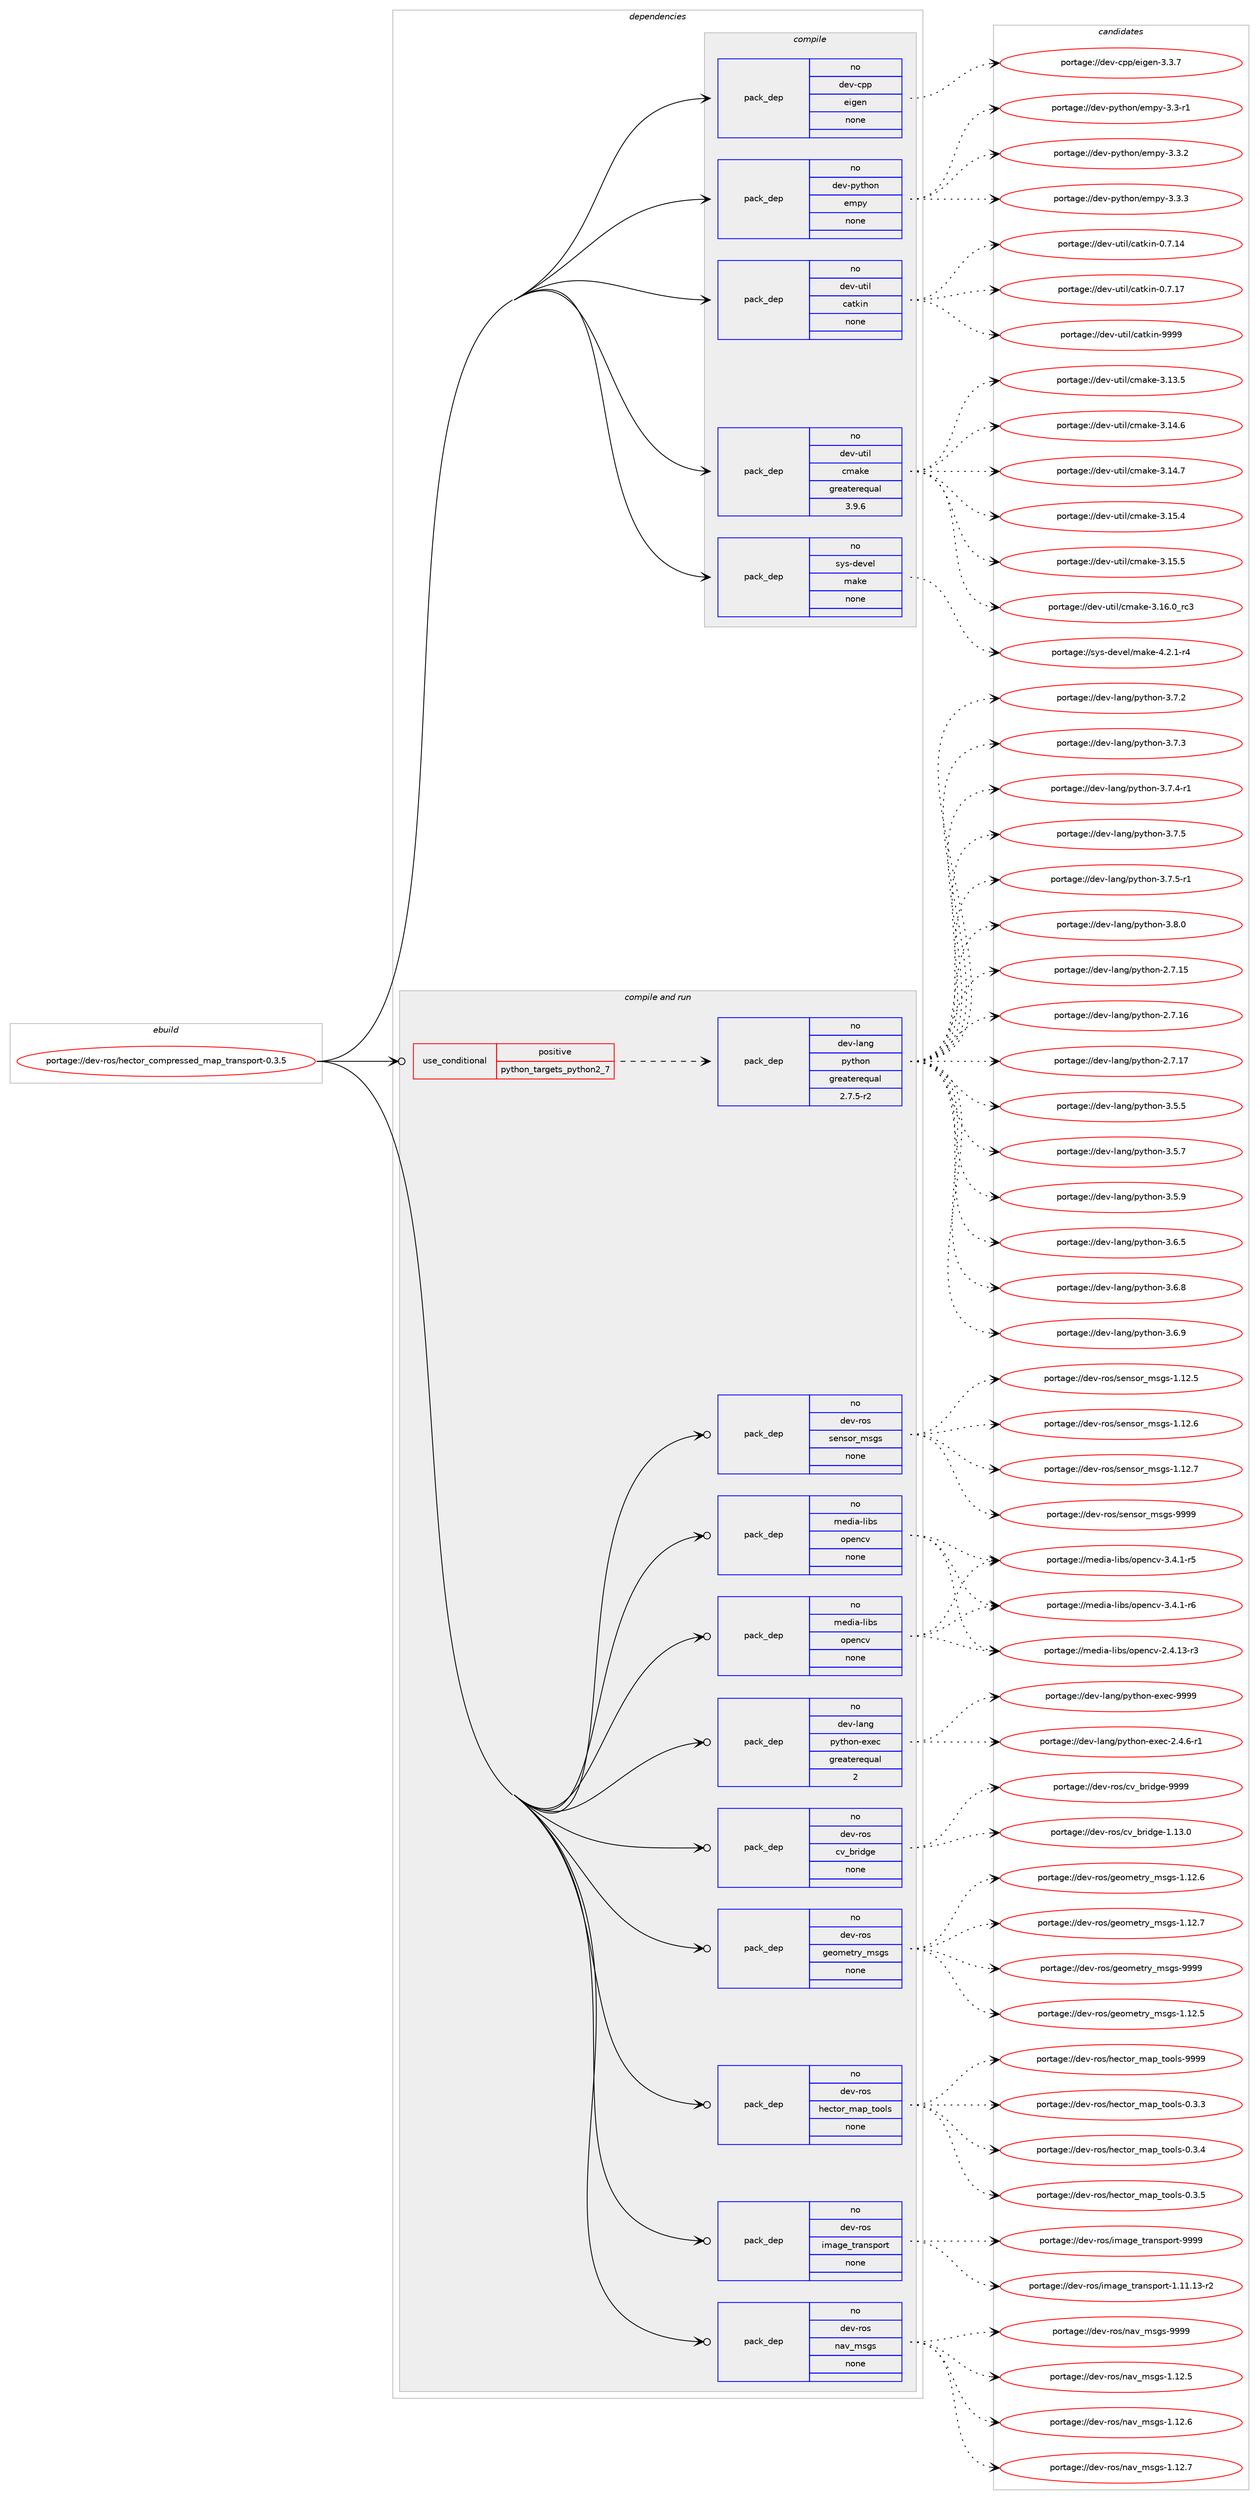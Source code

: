 digraph prolog {

# *************
# Graph options
# *************

newrank=true;
concentrate=true;
compound=true;
graph [rankdir=LR,fontname=Helvetica,fontsize=10,ranksep=1.5];#, ranksep=2.5, nodesep=0.2];
edge  [arrowhead=vee];
node  [fontname=Helvetica,fontsize=10];

# **********
# The ebuild
# **********

subgraph cluster_leftcol {
color=gray;
rank=same;
label=<<i>ebuild</i>>;
id [label="portage://dev-ros/hector_compressed_map_transport-0.3.5", color=red, width=4, href="../dev-ros/hector_compressed_map_transport-0.3.5.svg"];
}

# ****************
# The dependencies
# ****************

subgraph cluster_midcol {
color=gray;
label=<<i>dependencies</i>>;
subgraph cluster_compile {
fillcolor="#eeeeee";
style=filled;
label=<<i>compile</i>>;
subgraph pack142321 {
dependency188500 [label=<<TABLE BORDER="0" CELLBORDER="1" CELLSPACING="0" CELLPADDING="4" WIDTH="220"><TR><TD ROWSPAN="6" CELLPADDING="30">pack_dep</TD></TR><TR><TD WIDTH="110">no</TD></TR><TR><TD>dev-cpp</TD></TR><TR><TD>eigen</TD></TR><TR><TD>none</TD></TR><TR><TD></TD></TR></TABLE>>, shape=none, color=blue];
}
id:e -> dependency188500:w [weight=20,style="solid",arrowhead="vee"];
subgraph pack142322 {
dependency188501 [label=<<TABLE BORDER="0" CELLBORDER="1" CELLSPACING="0" CELLPADDING="4" WIDTH="220"><TR><TD ROWSPAN="6" CELLPADDING="30">pack_dep</TD></TR><TR><TD WIDTH="110">no</TD></TR><TR><TD>dev-python</TD></TR><TR><TD>empy</TD></TR><TR><TD>none</TD></TR><TR><TD></TD></TR></TABLE>>, shape=none, color=blue];
}
id:e -> dependency188501:w [weight=20,style="solid",arrowhead="vee"];
subgraph pack142323 {
dependency188502 [label=<<TABLE BORDER="0" CELLBORDER="1" CELLSPACING="0" CELLPADDING="4" WIDTH="220"><TR><TD ROWSPAN="6" CELLPADDING="30">pack_dep</TD></TR><TR><TD WIDTH="110">no</TD></TR><TR><TD>dev-util</TD></TR><TR><TD>catkin</TD></TR><TR><TD>none</TD></TR><TR><TD></TD></TR></TABLE>>, shape=none, color=blue];
}
id:e -> dependency188502:w [weight=20,style="solid",arrowhead="vee"];
subgraph pack142324 {
dependency188503 [label=<<TABLE BORDER="0" CELLBORDER="1" CELLSPACING="0" CELLPADDING="4" WIDTH="220"><TR><TD ROWSPAN="6" CELLPADDING="30">pack_dep</TD></TR><TR><TD WIDTH="110">no</TD></TR><TR><TD>dev-util</TD></TR><TR><TD>cmake</TD></TR><TR><TD>greaterequal</TD></TR><TR><TD>3.9.6</TD></TR></TABLE>>, shape=none, color=blue];
}
id:e -> dependency188503:w [weight=20,style="solid",arrowhead="vee"];
subgraph pack142325 {
dependency188504 [label=<<TABLE BORDER="0" CELLBORDER="1" CELLSPACING="0" CELLPADDING="4" WIDTH="220"><TR><TD ROWSPAN="6" CELLPADDING="30">pack_dep</TD></TR><TR><TD WIDTH="110">no</TD></TR><TR><TD>sys-devel</TD></TR><TR><TD>make</TD></TR><TR><TD>none</TD></TR><TR><TD></TD></TR></TABLE>>, shape=none, color=blue];
}
id:e -> dependency188504:w [weight=20,style="solid",arrowhead="vee"];
}
subgraph cluster_compileandrun {
fillcolor="#eeeeee";
style=filled;
label=<<i>compile and run</i>>;
subgraph cond42751 {
dependency188505 [label=<<TABLE BORDER="0" CELLBORDER="1" CELLSPACING="0" CELLPADDING="4"><TR><TD ROWSPAN="3" CELLPADDING="10">use_conditional</TD></TR><TR><TD>positive</TD></TR><TR><TD>python_targets_python2_7</TD></TR></TABLE>>, shape=none, color=red];
subgraph pack142326 {
dependency188506 [label=<<TABLE BORDER="0" CELLBORDER="1" CELLSPACING="0" CELLPADDING="4" WIDTH="220"><TR><TD ROWSPAN="6" CELLPADDING="30">pack_dep</TD></TR><TR><TD WIDTH="110">no</TD></TR><TR><TD>dev-lang</TD></TR><TR><TD>python</TD></TR><TR><TD>greaterequal</TD></TR><TR><TD>2.7.5-r2</TD></TR></TABLE>>, shape=none, color=blue];
}
dependency188505:e -> dependency188506:w [weight=20,style="dashed",arrowhead="vee"];
}
id:e -> dependency188505:w [weight=20,style="solid",arrowhead="odotvee"];
subgraph pack142327 {
dependency188507 [label=<<TABLE BORDER="0" CELLBORDER="1" CELLSPACING="0" CELLPADDING="4" WIDTH="220"><TR><TD ROWSPAN="6" CELLPADDING="30">pack_dep</TD></TR><TR><TD WIDTH="110">no</TD></TR><TR><TD>dev-lang</TD></TR><TR><TD>python-exec</TD></TR><TR><TD>greaterequal</TD></TR><TR><TD>2</TD></TR></TABLE>>, shape=none, color=blue];
}
id:e -> dependency188507:w [weight=20,style="solid",arrowhead="odotvee"];
subgraph pack142328 {
dependency188508 [label=<<TABLE BORDER="0" CELLBORDER="1" CELLSPACING="0" CELLPADDING="4" WIDTH="220"><TR><TD ROWSPAN="6" CELLPADDING="30">pack_dep</TD></TR><TR><TD WIDTH="110">no</TD></TR><TR><TD>dev-ros</TD></TR><TR><TD>cv_bridge</TD></TR><TR><TD>none</TD></TR><TR><TD></TD></TR></TABLE>>, shape=none, color=blue];
}
id:e -> dependency188508:w [weight=20,style="solid",arrowhead="odotvee"];
subgraph pack142329 {
dependency188509 [label=<<TABLE BORDER="0" CELLBORDER="1" CELLSPACING="0" CELLPADDING="4" WIDTH="220"><TR><TD ROWSPAN="6" CELLPADDING="30">pack_dep</TD></TR><TR><TD WIDTH="110">no</TD></TR><TR><TD>dev-ros</TD></TR><TR><TD>geometry_msgs</TD></TR><TR><TD>none</TD></TR><TR><TD></TD></TR></TABLE>>, shape=none, color=blue];
}
id:e -> dependency188509:w [weight=20,style="solid",arrowhead="odotvee"];
subgraph pack142330 {
dependency188510 [label=<<TABLE BORDER="0" CELLBORDER="1" CELLSPACING="0" CELLPADDING="4" WIDTH="220"><TR><TD ROWSPAN="6" CELLPADDING="30">pack_dep</TD></TR><TR><TD WIDTH="110">no</TD></TR><TR><TD>dev-ros</TD></TR><TR><TD>hector_map_tools</TD></TR><TR><TD>none</TD></TR><TR><TD></TD></TR></TABLE>>, shape=none, color=blue];
}
id:e -> dependency188510:w [weight=20,style="solid",arrowhead="odotvee"];
subgraph pack142331 {
dependency188511 [label=<<TABLE BORDER="0" CELLBORDER="1" CELLSPACING="0" CELLPADDING="4" WIDTH="220"><TR><TD ROWSPAN="6" CELLPADDING="30">pack_dep</TD></TR><TR><TD WIDTH="110">no</TD></TR><TR><TD>dev-ros</TD></TR><TR><TD>image_transport</TD></TR><TR><TD>none</TD></TR><TR><TD></TD></TR></TABLE>>, shape=none, color=blue];
}
id:e -> dependency188511:w [weight=20,style="solid",arrowhead="odotvee"];
subgraph pack142332 {
dependency188512 [label=<<TABLE BORDER="0" CELLBORDER="1" CELLSPACING="0" CELLPADDING="4" WIDTH="220"><TR><TD ROWSPAN="6" CELLPADDING="30">pack_dep</TD></TR><TR><TD WIDTH="110">no</TD></TR><TR><TD>dev-ros</TD></TR><TR><TD>nav_msgs</TD></TR><TR><TD>none</TD></TR><TR><TD></TD></TR></TABLE>>, shape=none, color=blue];
}
id:e -> dependency188512:w [weight=20,style="solid",arrowhead="odotvee"];
subgraph pack142333 {
dependency188513 [label=<<TABLE BORDER="0" CELLBORDER="1" CELLSPACING="0" CELLPADDING="4" WIDTH="220"><TR><TD ROWSPAN="6" CELLPADDING="30">pack_dep</TD></TR><TR><TD WIDTH="110">no</TD></TR><TR><TD>dev-ros</TD></TR><TR><TD>sensor_msgs</TD></TR><TR><TD>none</TD></TR><TR><TD></TD></TR></TABLE>>, shape=none, color=blue];
}
id:e -> dependency188513:w [weight=20,style="solid",arrowhead="odotvee"];
subgraph pack142334 {
dependency188514 [label=<<TABLE BORDER="0" CELLBORDER="1" CELLSPACING="0" CELLPADDING="4" WIDTH="220"><TR><TD ROWSPAN="6" CELLPADDING="30">pack_dep</TD></TR><TR><TD WIDTH="110">no</TD></TR><TR><TD>media-libs</TD></TR><TR><TD>opencv</TD></TR><TR><TD>none</TD></TR><TR><TD></TD></TR></TABLE>>, shape=none, color=blue];
}
id:e -> dependency188514:w [weight=20,style="solid",arrowhead="odotvee"];
subgraph pack142335 {
dependency188515 [label=<<TABLE BORDER="0" CELLBORDER="1" CELLSPACING="0" CELLPADDING="4" WIDTH="220"><TR><TD ROWSPAN="6" CELLPADDING="30">pack_dep</TD></TR><TR><TD WIDTH="110">no</TD></TR><TR><TD>media-libs</TD></TR><TR><TD>opencv</TD></TR><TR><TD>none</TD></TR><TR><TD></TD></TR></TABLE>>, shape=none, color=blue];
}
id:e -> dependency188515:w [weight=20,style="solid",arrowhead="odotvee"];
}
subgraph cluster_run {
fillcolor="#eeeeee";
style=filled;
label=<<i>run</i>>;
}
}

# **************
# The candidates
# **************

subgraph cluster_choices {
rank=same;
color=gray;
label=<<i>candidates</i>>;

subgraph choice142321 {
color=black;
nodesep=1;
choiceportage100101118459911211247101105103101110455146514655 [label="portage://dev-cpp/eigen-3.3.7", color=red, width=4,href="../dev-cpp/eigen-3.3.7.svg"];
dependency188500:e -> choiceportage100101118459911211247101105103101110455146514655:w [style=dotted,weight="100"];
}
subgraph choice142322 {
color=black;
nodesep=1;
choiceportage1001011184511212111610411111047101109112121455146514511449 [label="portage://dev-python/empy-3.3-r1", color=red, width=4,href="../dev-python/empy-3.3-r1.svg"];
choiceportage1001011184511212111610411111047101109112121455146514650 [label="portage://dev-python/empy-3.3.2", color=red, width=4,href="../dev-python/empy-3.3.2.svg"];
choiceportage1001011184511212111610411111047101109112121455146514651 [label="portage://dev-python/empy-3.3.3", color=red, width=4,href="../dev-python/empy-3.3.3.svg"];
dependency188501:e -> choiceportage1001011184511212111610411111047101109112121455146514511449:w [style=dotted,weight="100"];
dependency188501:e -> choiceportage1001011184511212111610411111047101109112121455146514650:w [style=dotted,weight="100"];
dependency188501:e -> choiceportage1001011184511212111610411111047101109112121455146514651:w [style=dotted,weight="100"];
}
subgraph choice142323 {
color=black;
nodesep=1;
choiceportage1001011184511711610510847999711610710511045484655464952 [label="portage://dev-util/catkin-0.7.14", color=red, width=4,href="../dev-util/catkin-0.7.14.svg"];
choiceportage1001011184511711610510847999711610710511045484655464955 [label="portage://dev-util/catkin-0.7.17", color=red, width=4,href="../dev-util/catkin-0.7.17.svg"];
choiceportage100101118451171161051084799971161071051104557575757 [label="portage://dev-util/catkin-9999", color=red, width=4,href="../dev-util/catkin-9999.svg"];
dependency188502:e -> choiceportage1001011184511711610510847999711610710511045484655464952:w [style=dotted,weight="100"];
dependency188502:e -> choiceportage1001011184511711610510847999711610710511045484655464955:w [style=dotted,weight="100"];
dependency188502:e -> choiceportage100101118451171161051084799971161071051104557575757:w [style=dotted,weight="100"];
}
subgraph choice142324 {
color=black;
nodesep=1;
choiceportage1001011184511711610510847991099710710145514649514653 [label="portage://dev-util/cmake-3.13.5", color=red, width=4,href="../dev-util/cmake-3.13.5.svg"];
choiceportage1001011184511711610510847991099710710145514649524654 [label="portage://dev-util/cmake-3.14.6", color=red, width=4,href="../dev-util/cmake-3.14.6.svg"];
choiceportage1001011184511711610510847991099710710145514649524655 [label="portage://dev-util/cmake-3.14.7", color=red, width=4,href="../dev-util/cmake-3.14.7.svg"];
choiceportage1001011184511711610510847991099710710145514649534652 [label="portage://dev-util/cmake-3.15.4", color=red, width=4,href="../dev-util/cmake-3.15.4.svg"];
choiceportage1001011184511711610510847991099710710145514649534653 [label="portage://dev-util/cmake-3.15.5", color=red, width=4,href="../dev-util/cmake-3.15.5.svg"];
choiceportage1001011184511711610510847991099710710145514649544648951149951 [label="portage://dev-util/cmake-3.16.0_rc3", color=red, width=4,href="../dev-util/cmake-3.16.0_rc3.svg"];
dependency188503:e -> choiceportage1001011184511711610510847991099710710145514649514653:w [style=dotted,weight="100"];
dependency188503:e -> choiceportage1001011184511711610510847991099710710145514649524654:w [style=dotted,weight="100"];
dependency188503:e -> choiceportage1001011184511711610510847991099710710145514649524655:w [style=dotted,weight="100"];
dependency188503:e -> choiceportage1001011184511711610510847991099710710145514649534652:w [style=dotted,weight="100"];
dependency188503:e -> choiceportage1001011184511711610510847991099710710145514649534653:w [style=dotted,weight="100"];
dependency188503:e -> choiceportage1001011184511711610510847991099710710145514649544648951149951:w [style=dotted,weight="100"];
}
subgraph choice142325 {
color=black;
nodesep=1;
choiceportage1151211154510010111810110847109971071014552465046494511452 [label="portage://sys-devel/make-4.2.1-r4", color=red, width=4,href="../sys-devel/make-4.2.1-r4.svg"];
dependency188504:e -> choiceportage1151211154510010111810110847109971071014552465046494511452:w [style=dotted,weight="100"];
}
subgraph choice142326 {
color=black;
nodesep=1;
choiceportage10010111845108971101034711212111610411111045504655464953 [label="portage://dev-lang/python-2.7.15", color=red, width=4,href="../dev-lang/python-2.7.15.svg"];
choiceportage10010111845108971101034711212111610411111045504655464954 [label="portage://dev-lang/python-2.7.16", color=red, width=4,href="../dev-lang/python-2.7.16.svg"];
choiceportage10010111845108971101034711212111610411111045504655464955 [label="portage://dev-lang/python-2.7.17", color=red, width=4,href="../dev-lang/python-2.7.17.svg"];
choiceportage100101118451089711010347112121116104111110455146534653 [label="portage://dev-lang/python-3.5.5", color=red, width=4,href="../dev-lang/python-3.5.5.svg"];
choiceportage100101118451089711010347112121116104111110455146534655 [label="portage://dev-lang/python-3.5.7", color=red, width=4,href="../dev-lang/python-3.5.7.svg"];
choiceportage100101118451089711010347112121116104111110455146534657 [label="portage://dev-lang/python-3.5.9", color=red, width=4,href="../dev-lang/python-3.5.9.svg"];
choiceportage100101118451089711010347112121116104111110455146544653 [label="portage://dev-lang/python-3.6.5", color=red, width=4,href="../dev-lang/python-3.6.5.svg"];
choiceportage100101118451089711010347112121116104111110455146544656 [label="portage://dev-lang/python-3.6.8", color=red, width=4,href="../dev-lang/python-3.6.8.svg"];
choiceportage100101118451089711010347112121116104111110455146544657 [label="portage://dev-lang/python-3.6.9", color=red, width=4,href="../dev-lang/python-3.6.9.svg"];
choiceportage100101118451089711010347112121116104111110455146554650 [label="portage://dev-lang/python-3.7.2", color=red, width=4,href="../dev-lang/python-3.7.2.svg"];
choiceportage100101118451089711010347112121116104111110455146554651 [label="portage://dev-lang/python-3.7.3", color=red, width=4,href="../dev-lang/python-3.7.3.svg"];
choiceportage1001011184510897110103471121211161041111104551465546524511449 [label="portage://dev-lang/python-3.7.4-r1", color=red, width=4,href="../dev-lang/python-3.7.4-r1.svg"];
choiceportage100101118451089711010347112121116104111110455146554653 [label="portage://dev-lang/python-3.7.5", color=red, width=4,href="../dev-lang/python-3.7.5.svg"];
choiceportage1001011184510897110103471121211161041111104551465546534511449 [label="portage://dev-lang/python-3.7.5-r1", color=red, width=4,href="../dev-lang/python-3.7.5-r1.svg"];
choiceportage100101118451089711010347112121116104111110455146564648 [label="portage://dev-lang/python-3.8.0", color=red, width=4,href="../dev-lang/python-3.8.0.svg"];
dependency188506:e -> choiceportage10010111845108971101034711212111610411111045504655464953:w [style=dotted,weight="100"];
dependency188506:e -> choiceportage10010111845108971101034711212111610411111045504655464954:w [style=dotted,weight="100"];
dependency188506:e -> choiceportage10010111845108971101034711212111610411111045504655464955:w [style=dotted,weight="100"];
dependency188506:e -> choiceportage100101118451089711010347112121116104111110455146534653:w [style=dotted,weight="100"];
dependency188506:e -> choiceportage100101118451089711010347112121116104111110455146534655:w [style=dotted,weight="100"];
dependency188506:e -> choiceportage100101118451089711010347112121116104111110455146534657:w [style=dotted,weight="100"];
dependency188506:e -> choiceportage100101118451089711010347112121116104111110455146544653:w [style=dotted,weight="100"];
dependency188506:e -> choiceportage100101118451089711010347112121116104111110455146544656:w [style=dotted,weight="100"];
dependency188506:e -> choiceportage100101118451089711010347112121116104111110455146544657:w [style=dotted,weight="100"];
dependency188506:e -> choiceportage100101118451089711010347112121116104111110455146554650:w [style=dotted,weight="100"];
dependency188506:e -> choiceportage100101118451089711010347112121116104111110455146554651:w [style=dotted,weight="100"];
dependency188506:e -> choiceportage1001011184510897110103471121211161041111104551465546524511449:w [style=dotted,weight="100"];
dependency188506:e -> choiceportage100101118451089711010347112121116104111110455146554653:w [style=dotted,weight="100"];
dependency188506:e -> choiceportage1001011184510897110103471121211161041111104551465546534511449:w [style=dotted,weight="100"];
dependency188506:e -> choiceportage100101118451089711010347112121116104111110455146564648:w [style=dotted,weight="100"];
}
subgraph choice142327 {
color=black;
nodesep=1;
choiceportage10010111845108971101034711212111610411111045101120101994550465246544511449 [label="portage://dev-lang/python-exec-2.4.6-r1", color=red, width=4,href="../dev-lang/python-exec-2.4.6-r1.svg"];
choiceportage10010111845108971101034711212111610411111045101120101994557575757 [label="portage://dev-lang/python-exec-9999", color=red, width=4,href="../dev-lang/python-exec-9999.svg"];
dependency188507:e -> choiceportage10010111845108971101034711212111610411111045101120101994550465246544511449:w [style=dotted,weight="100"];
dependency188507:e -> choiceportage10010111845108971101034711212111610411111045101120101994557575757:w [style=dotted,weight="100"];
}
subgraph choice142328 {
color=black;
nodesep=1;
choiceportage100101118451141111154799118959811410510010310145494649514648 [label="portage://dev-ros/cv_bridge-1.13.0", color=red, width=4,href="../dev-ros/cv_bridge-1.13.0.svg"];
choiceportage10010111845114111115479911895981141051001031014557575757 [label="portage://dev-ros/cv_bridge-9999", color=red, width=4,href="../dev-ros/cv_bridge-9999.svg"];
dependency188508:e -> choiceportage100101118451141111154799118959811410510010310145494649514648:w [style=dotted,weight="100"];
dependency188508:e -> choiceportage10010111845114111115479911895981141051001031014557575757:w [style=dotted,weight="100"];
}
subgraph choice142329 {
color=black;
nodesep=1;
choiceportage10010111845114111115471031011111091011161141219510911510311545494649504653 [label="portage://dev-ros/geometry_msgs-1.12.5", color=red, width=4,href="../dev-ros/geometry_msgs-1.12.5.svg"];
choiceportage10010111845114111115471031011111091011161141219510911510311545494649504654 [label="portage://dev-ros/geometry_msgs-1.12.6", color=red, width=4,href="../dev-ros/geometry_msgs-1.12.6.svg"];
choiceportage10010111845114111115471031011111091011161141219510911510311545494649504655 [label="portage://dev-ros/geometry_msgs-1.12.7", color=red, width=4,href="../dev-ros/geometry_msgs-1.12.7.svg"];
choiceportage1001011184511411111547103101111109101116114121951091151031154557575757 [label="portage://dev-ros/geometry_msgs-9999", color=red, width=4,href="../dev-ros/geometry_msgs-9999.svg"];
dependency188509:e -> choiceportage10010111845114111115471031011111091011161141219510911510311545494649504653:w [style=dotted,weight="100"];
dependency188509:e -> choiceportage10010111845114111115471031011111091011161141219510911510311545494649504654:w [style=dotted,weight="100"];
dependency188509:e -> choiceportage10010111845114111115471031011111091011161141219510911510311545494649504655:w [style=dotted,weight="100"];
dependency188509:e -> choiceportage1001011184511411111547103101111109101116114121951091151031154557575757:w [style=dotted,weight="100"];
}
subgraph choice142330 {
color=black;
nodesep=1;
choiceportage100101118451141111154710410199116111114951099711295116111111108115454846514651 [label="portage://dev-ros/hector_map_tools-0.3.3", color=red, width=4,href="../dev-ros/hector_map_tools-0.3.3.svg"];
choiceportage100101118451141111154710410199116111114951099711295116111111108115454846514652 [label="portage://dev-ros/hector_map_tools-0.3.4", color=red, width=4,href="../dev-ros/hector_map_tools-0.3.4.svg"];
choiceportage100101118451141111154710410199116111114951099711295116111111108115454846514653 [label="portage://dev-ros/hector_map_tools-0.3.5", color=red, width=4,href="../dev-ros/hector_map_tools-0.3.5.svg"];
choiceportage1001011184511411111547104101991161111149510997112951161111111081154557575757 [label="portage://dev-ros/hector_map_tools-9999", color=red, width=4,href="../dev-ros/hector_map_tools-9999.svg"];
dependency188510:e -> choiceportage100101118451141111154710410199116111114951099711295116111111108115454846514651:w [style=dotted,weight="100"];
dependency188510:e -> choiceportage100101118451141111154710410199116111114951099711295116111111108115454846514652:w [style=dotted,weight="100"];
dependency188510:e -> choiceportage100101118451141111154710410199116111114951099711295116111111108115454846514653:w [style=dotted,weight="100"];
dependency188510:e -> choiceportage1001011184511411111547104101991161111149510997112951161111111081154557575757:w [style=dotted,weight="100"];
}
subgraph choice142331 {
color=black;
nodesep=1;
choiceportage100101118451141111154710510997103101951161149711011511211111411645494649494649514511450 [label="portage://dev-ros/image_transport-1.11.13-r2", color=red, width=4,href="../dev-ros/image_transport-1.11.13-r2.svg"];
choiceportage10010111845114111115471051099710310195116114971101151121111141164557575757 [label="portage://dev-ros/image_transport-9999", color=red, width=4,href="../dev-ros/image_transport-9999.svg"];
dependency188511:e -> choiceportage100101118451141111154710510997103101951161149711011511211111411645494649494649514511450:w [style=dotted,weight="100"];
dependency188511:e -> choiceportage10010111845114111115471051099710310195116114971101151121111141164557575757:w [style=dotted,weight="100"];
}
subgraph choice142332 {
color=black;
nodesep=1;
choiceportage1001011184511411111547110971189510911510311545494649504653 [label="portage://dev-ros/nav_msgs-1.12.5", color=red, width=4,href="../dev-ros/nav_msgs-1.12.5.svg"];
choiceportage1001011184511411111547110971189510911510311545494649504654 [label="portage://dev-ros/nav_msgs-1.12.6", color=red, width=4,href="../dev-ros/nav_msgs-1.12.6.svg"];
choiceportage1001011184511411111547110971189510911510311545494649504655 [label="portage://dev-ros/nav_msgs-1.12.7", color=red, width=4,href="../dev-ros/nav_msgs-1.12.7.svg"];
choiceportage100101118451141111154711097118951091151031154557575757 [label="portage://dev-ros/nav_msgs-9999", color=red, width=4,href="../dev-ros/nav_msgs-9999.svg"];
dependency188512:e -> choiceportage1001011184511411111547110971189510911510311545494649504653:w [style=dotted,weight="100"];
dependency188512:e -> choiceportage1001011184511411111547110971189510911510311545494649504654:w [style=dotted,weight="100"];
dependency188512:e -> choiceportage1001011184511411111547110971189510911510311545494649504655:w [style=dotted,weight="100"];
dependency188512:e -> choiceportage100101118451141111154711097118951091151031154557575757:w [style=dotted,weight="100"];
}
subgraph choice142333 {
color=black;
nodesep=1;
choiceportage10010111845114111115471151011101151111149510911510311545494649504653 [label="portage://dev-ros/sensor_msgs-1.12.5", color=red, width=4,href="../dev-ros/sensor_msgs-1.12.5.svg"];
choiceportage10010111845114111115471151011101151111149510911510311545494649504654 [label="portage://dev-ros/sensor_msgs-1.12.6", color=red, width=4,href="../dev-ros/sensor_msgs-1.12.6.svg"];
choiceportage10010111845114111115471151011101151111149510911510311545494649504655 [label="portage://dev-ros/sensor_msgs-1.12.7", color=red, width=4,href="../dev-ros/sensor_msgs-1.12.7.svg"];
choiceportage1001011184511411111547115101110115111114951091151031154557575757 [label="portage://dev-ros/sensor_msgs-9999", color=red, width=4,href="../dev-ros/sensor_msgs-9999.svg"];
dependency188513:e -> choiceportage10010111845114111115471151011101151111149510911510311545494649504653:w [style=dotted,weight="100"];
dependency188513:e -> choiceportage10010111845114111115471151011101151111149510911510311545494649504654:w [style=dotted,weight="100"];
dependency188513:e -> choiceportage10010111845114111115471151011101151111149510911510311545494649504655:w [style=dotted,weight="100"];
dependency188513:e -> choiceportage1001011184511411111547115101110115111114951091151031154557575757:w [style=dotted,weight="100"];
}
subgraph choice142334 {
color=black;
nodesep=1;
choiceportage1091011001059745108105981154711111210111099118455046524649514511451 [label="portage://media-libs/opencv-2.4.13-r3", color=red, width=4,href="../media-libs/opencv-2.4.13-r3.svg"];
choiceportage10910110010597451081059811547111112101110991184551465246494511453 [label="portage://media-libs/opencv-3.4.1-r5", color=red, width=4,href="../media-libs/opencv-3.4.1-r5.svg"];
choiceportage10910110010597451081059811547111112101110991184551465246494511454 [label="portage://media-libs/opencv-3.4.1-r6", color=red, width=4,href="../media-libs/opencv-3.4.1-r6.svg"];
dependency188514:e -> choiceportage1091011001059745108105981154711111210111099118455046524649514511451:w [style=dotted,weight="100"];
dependency188514:e -> choiceportage10910110010597451081059811547111112101110991184551465246494511453:w [style=dotted,weight="100"];
dependency188514:e -> choiceportage10910110010597451081059811547111112101110991184551465246494511454:w [style=dotted,weight="100"];
}
subgraph choice142335 {
color=black;
nodesep=1;
choiceportage1091011001059745108105981154711111210111099118455046524649514511451 [label="portage://media-libs/opencv-2.4.13-r3", color=red, width=4,href="../media-libs/opencv-2.4.13-r3.svg"];
choiceportage10910110010597451081059811547111112101110991184551465246494511453 [label="portage://media-libs/opencv-3.4.1-r5", color=red, width=4,href="../media-libs/opencv-3.4.1-r5.svg"];
choiceportage10910110010597451081059811547111112101110991184551465246494511454 [label="portage://media-libs/opencv-3.4.1-r6", color=red, width=4,href="../media-libs/opencv-3.4.1-r6.svg"];
dependency188515:e -> choiceportage1091011001059745108105981154711111210111099118455046524649514511451:w [style=dotted,weight="100"];
dependency188515:e -> choiceportage10910110010597451081059811547111112101110991184551465246494511453:w [style=dotted,weight="100"];
dependency188515:e -> choiceportage10910110010597451081059811547111112101110991184551465246494511454:w [style=dotted,weight="100"];
}
}

}
